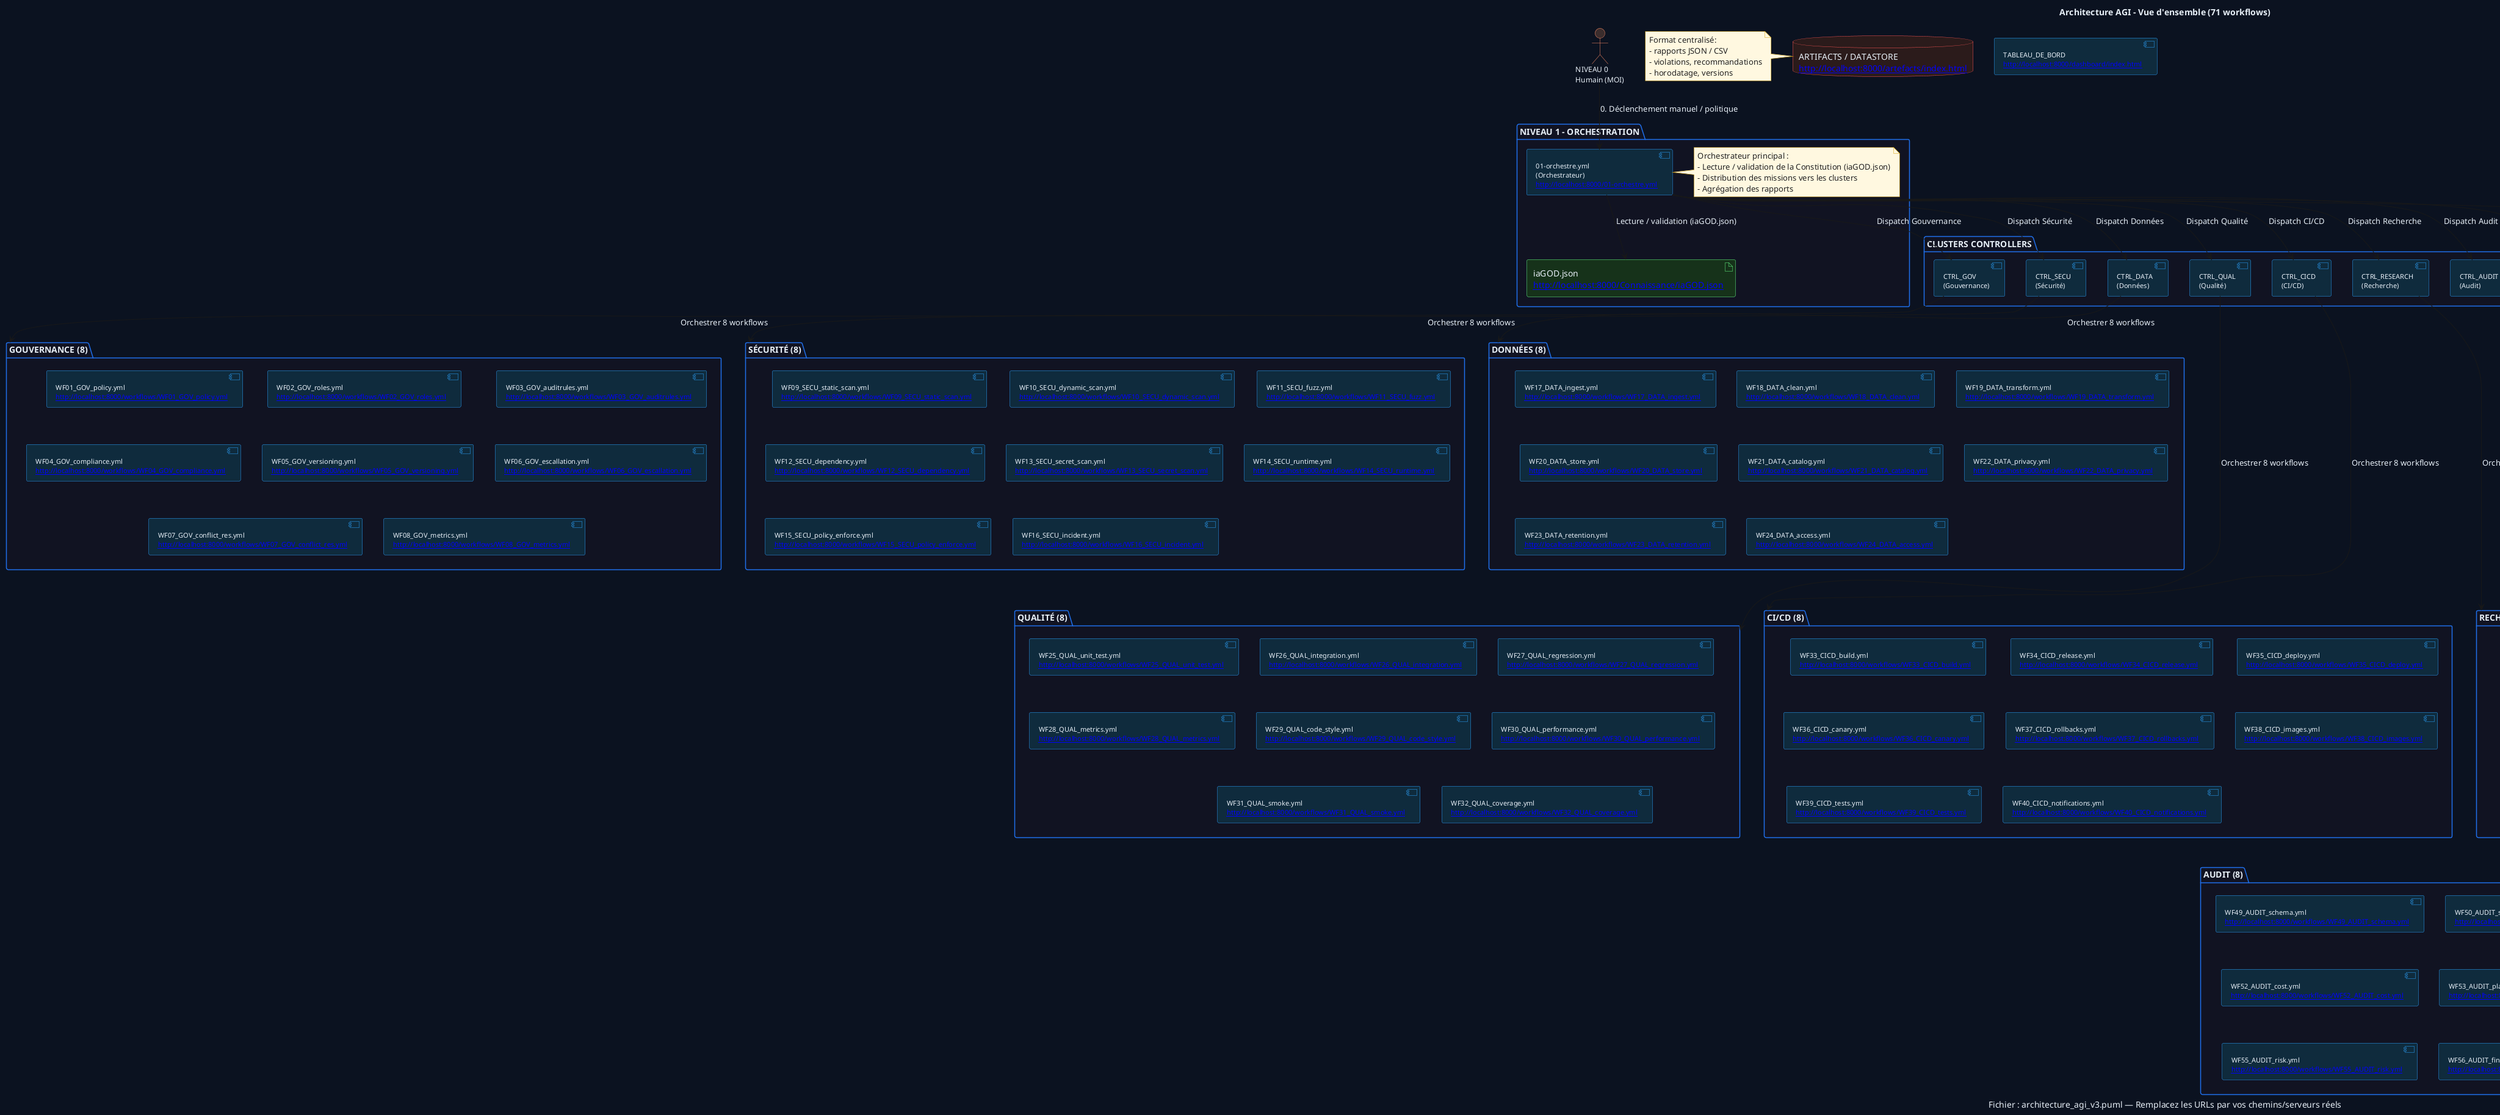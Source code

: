 @startuml AGI_Project_Architecture_v3
' ------------------------------------------------------------------
' Architecture AGI - version .puml valide, scalable (71 workflows)
' - Liens cliquables placés dans les composants / artefacts (http localhost)
' - Alias simples, pas de !theme, pas de !define
' - Regroupement en clusters pour lisibilité
' ------------------------------------------------------------------

title Architecture AGI - Vue d'ensemble (71 workflows)
caption Fichier : architecture_agi_v3.puml — Remplacez les URLs par vos chemins/serveurs réels

' -------------------------
' Style global
' -------------------------
skinparam backgroundColor #0b1220
skinparam defaultFontColor #e6eef6
skinparam package {
  BackgroundColor #111322
  BorderColor #1f6feb
}
skinparam component {
  BackgroundColor #0f2b3d
  BorderColor #2aa3ff
  FontSize 11
}
skinparam actor {
  BackgroundColor #3b2d2d
  BorderColor #ff8c66
  FontSize 12
}
skinparam database {
  BackgroundColor #2b1b1b
  BorderColor #ff5555
}
skinparam artifact {
  BackgroundColor #16321a
  BorderColor #66ff88
}
skinparam note {
  BackgroundColor #fff8e0
  BorderColor #d79f00
  FontColor #222222
}

' -------------------------
' Niveau 0 : Humain suprême
' -------------------------
actor "NIVEAU 0\nHumain (MOI)" as L0

' -------------------------
' Niveau 1 : Orchestration (Maître)
' -------------------------
package "NIVEAU 1 - ORCHESTRATION" as CLUSTER_ORCH {
  component "01-orchestre.yml\n(Orchestrateur)\n[[http://localhost:8000/01-orchestre.yml]]" as ORCHESTRATOR
  artifact "iaGOD.json\n[[http://localhost:8000/Connaissance/iaGOD.json]]" as IA_GOD
  note right of ORCHESTRATOR
    Orchestrateur principal :
    - Lecture / validation de la Constitution (iaGOD.json)
    - Distribution des missions vers les clusters
    - Agrégation des rapports
  end note
}

' -------------------------
' Cluster controllers (un par domaine)
' -------------------------
package "CLUSTERS CONTROLLERS" as CLUSTER_CONTROLLERS {
  component "CTRL_GOV\n(Gouvernance)" as CTRL_GOV
  component "CTRL_SECU\n(Sécurité)" as CTRL_SECU
  component "CTRL_DATA\n(Données)" as CTRL_DATA
  component "CTRL_QUAL\n(Qualité)" as CTRL_QUAL
  component "CTRL_CICD\n(CI/CD)" as CTRL_CICD
  component "CTRL_RESEARCH\n(Recherche)" as CTRL_RESEARCH
  component "CTRL_AUDIT\n(Audit)" as CTRL_AUDIT
  component "CTRL_ARCHIVE\n(Archivage)" as CTRL_ARCHIVE
  component "CTRL_MISC\n(Orch. Divers)" as CTRL_MISC
}

' -------------------------
' 71 Workflows — répartis dans 9 clusters
' (distribution : 8,8,8,8,8,8,8,8,7 = 71)
' -------------------------

' Cluster Gouvernance (8)
package "GOUVERNANCE (8)" as CL_GOV {
  component "WF01_GOV_policy.yml\n[[http://localhost:8000/workflows/WF01_GOV_policy.yml]]" as WF01
  component "WF02_GOV_roles.yml\n[[http://localhost:8000/workflows/WF02_GOV_roles.yml]]" as WF02
  component "WF03_GOV_auditrules.yml\n[[http://localhost:8000/workflows/WF03_GOV_auditrules.yml]]" as WF03
  component "WF04_GOV_compliance.yml\n[[http://localhost:8000/workflows/WF04_GOV_compliance.yml]]" as WF04
  component "WF05_GOV_versioning.yml\n[[http://localhost:8000/workflows/WF05_GOV_versioning.yml]]" as WF05
  component "WF06_GOV_escallation.yml\n[[http://localhost:8000/workflows/WF06_GOV_escallation.yml]]" as WF06
  component "WF07_GOV_conflict_res.yml\n[[http://localhost:8000/workflows/WF07_GOV_conflict_res.yml]]" as WF07
  component "WF08_GOV_metrics.yml\n[[http://localhost:8000/workflows/WF08_GOV_metrics.yml]]" as WF08
}

' Cluster Sécurité (8)
package "SÉCURITÉ (8)" as CL_SECU {
  component "WF09_SECU_static_scan.yml\n[[http://localhost:8000/workflows/WF09_SECU_static_scan.yml]]" as WF09
  component "WF10_SECU_dynamic_scan.yml\n[[http://localhost:8000/workflows/WF10_SECU_dynamic_scan.yml]]" as WF10
  component "WF11_SECU_fuzz.yml\n[[http://localhost:8000/workflows/WF11_SECU_fuzz.yml]]" as WF11
  component "WF12_SECU_dependency.yml\n[[http://localhost:8000/workflows/WF12_SECU_dependency.yml]]" as WF12
  component "WF13_SECU_secret_scan.yml\n[[http://localhost:8000/workflows/WF13_SECU_secret_scan.yml]]" as WF13
  component "WF14_SECU_runtime.yml\n[[http://localhost:8000/workflows/WF14_SECU_runtime.yml]]" as WF14
  component "WF15_SECU_policy_enforce.yml\n[[http://localhost:8000/workflows/WF15_SECU_policy_enforce.yml]]" as WF15
  component "WF16_SECU_incident.yml\n[[http://localhost:8000/workflows/WF16_SECU_incident.yml]]" as WF16
}

' Cluster Données (8)
package "DONNÉES (8)" as CL_DATA {
  component "WF17_DATA_ingest.yml\n[[http://localhost:8000/workflows/WF17_DATA_ingest.yml]]" as WF17
  component "WF18_DATA_clean.yml\n[[http://localhost:8000/workflows/WF18_DATA_clean.yml]]" as WF18
  component "WF19_DATA_transform.yml\n[[http://localhost:8000/workflows/WF19_DATA_transform.yml]]" as WF19
  component "WF20_DATA_store.yml\n[[http://localhost:8000/workflows/WF20_DATA_store.yml]]" as WF20
  component "WF21_DATA_catalog.yml\n[[http://localhost:8000/workflows/WF21_DATA_catalog.yml]]" as WF21
  component "WF22_DATA_privacy.yml\n[[http://localhost:8000/workflows/WF22_DATA_privacy.yml]]" as WF22
  component "WF23_DATA_retention.yml\n[[http://localhost:8000/workflows/WF23_DATA_retention.yml]]" as WF23
  component "WF24_DATA_access.yml\n[[http://localhost:8000/workflows/WF24_DATA_access.yml]]" as WF24
}

' Cluster Qualité (8)
package "QUALITÉ (8)" as CL_QUAL {
  component "WF25_QUAL_unit_test.yml\n[[http://localhost:8000/workflows/WF25_QUAL_unit_test.yml]]" as WF25
  component "WF26_QUAL_integration.yml\n[[http://localhost:8000/workflows/WF26_QUAL_integration.yml]]" as WF26
  component "WF27_QUAL_regression.yml\n[[http://localhost:8000/workflows/WF27_QUAL_regression.yml]]" as WF27
  component "WF28_QUAL_metrics.yml\n[[http://localhost:8000/workflows/WF28_QUAL_metrics.yml]]" as WF28
  component "WF29_QUAL_code_style.yml\n[[http://localhost:8000/workflows/WF29_QUAL_code_style.yml]]" as WF29
  component "WF30_QUAL_performance.yml\n[[http://localhost:8000/workflows/WF30_QUAL_performance.yml]]" as WF30
  component "WF31_QUAL_smoke.yml\n[[http://localhost:8000/workflows/WF31_QUAL_smoke.yml]]" as WF31
  component "WF32_QUAL_coverage.yml\n[[http://localhost:8000/workflows/WF32_QUAL_coverage.yml]]" as WF32
}

' Cluster CI/CD (8)
package "CI/CD (8)" as CL_CICD {
  component "WF33_CICD_build.yml\n[[http://localhost:8000/workflows/WF33_CICD_build.yml]]" as WF33
  component "WF34_CICD_release.yml\n[[http://localhost:8000/workflows/WF34_CICD_release.yml]]" as WF34
  component "WF35_CICD_deploy.yml\n[[http://localhost:8000/workflows/WF35_CICD_deploy.yml]]" as WF35
  component "WF36_CICD_canary.yml\n[[http://localhost:8000/workflows/WF36_CICD_canary.yml]]" as WF36
  component "WF37_CICD_rollbacks.yml\n[[http://localhost:8000/workflows/WF37_CICD_rollbacks.yml]]" as WF37
  component "WF38_CICD_images.yml\n[[http://localhost:8000/workflows/WF38_CICD_images.yml]]" as WF38
  component "WF39_CICD_tests.yml\n[[http://localhost:8000/workflows/WF39_CICD_tests.yml]]" as WF39
  component "WF40_CICD_notifications.yml\n[[http://localhost:8000/workflows/WF40_CICD_notifications.yml]]" as WF40
}

' Cluster Recherche (8)
package "RECHERCHE (8)" as CL_RES {
  component "WF41_RES_experiments.yml\n[[http://localhost:8000/workflows/WF41_RES_experiments.yml]]" as WF41
  component "WF42_RES_hyperparam.yml\n[[http://localhost:8000/workflows/WF42_RES_hyperparam.yml]]" as WF42
  component "WF43_RES_model_eval.yml\n[[http://localhost:8000/workflows/WF43_RES_model_eval.yml]]" as WF43
  component "WF44_RES_data_prep.yml\n[[http://localhost:8000/workflows/WF44_RES_data_prep.yml]]" as WF44
  component "WF45_RES_repro.yml\n[[http://localhost:8000/workflows/WF45_RES_repro.yml]]" as WF45
  component "WF46_RES_simulation.yml\n[[http://localhost:8000/workflows/WF46_RES_simulation.yml]]" as WF46
  component "WF47_RES_kb_update.yml\n[[http://localhost:8000/workflows/WF47_RES_kb_update.yml]]" as WF47
  component "WF48_RES_peer_review.yml\n[[http://localhost:8000/workflows/WF48_RES_peer_review.yml]]" as WF48
}

' Cluster Audit (8)
package "AUDIT (8)" as CL_AUDIT {
  component "WF49_AUDIT_schema.yml\n[[http://localhost:8000/workflows/WF49_AUDIT_schema.yml]]" as WF49
  component "WF50_AUDIT_security.yml\n[[http://localhost:8000/workflows/WF50_AUDIT_security.yml]]" as WF50
  component "WF51_AUDIT_simulation.yml\n[[http://localhost:8000/workflows/WF51_AUDIT_simulation.yml]]" as WF51
  component "WF52_AUDIT_cost.yml\n[[http://localhost:8000/workflows/WF52_AUDIT_cost.yml]]" as WF52
  component "WF53_AUDIT_plan.yml\n[[http://localhost:8000/workflows/WF53_AUDIT_plan.yml]]" as WF53
  component "WF54_AUDIT_compliance.yml\n[[http://localhost:8000/workflows/WF54_AUDIT_compliance.yml]]" as WF54
  component "WF55_AUDIT_risk.yml\n[[http://localhost:8000/workflows/WF55_AUDIT_risk.yml]]" as WF55
  component "WF56_AUDIT_final.yml\n[[http://localhost:8000/workflows/WF56_AUDIT_final.yml]]" as WF56
}

' Cluster Archivage (8)
package "ARCHIVAGE (8)" as CL_ARCH {
  component "WF57_ARCH_archive.yml\n[[http://localhost:8000/workflows/WF57_ARCH_archive.yml]]" as WF57
  component "WF58_ARCH_index.yml\n[[http://localhost:8000/workflows/WF58_ARCH_index.yml]]" as WF58
  component "WF59_ARCH_retention.yml\n[[http://localhost:8000/workflows/WF59_ARCH_retention.yml]]" as WF59
  component "WF60_ARCH_compress.yml\n[[http://localhost:8000/workflows/WF60_ARCH_compress.yml]]" as WF60
  component "WF61_ARCH_encrypt.yml\n[[http://localhost:8000/workflows/WF61_ARCH_encrypt.yml]]" as WF61
  component "WF62_ARCH_migration.yml\n[[http://localhost:8000/workflows/WF62_ARCH_migration.yml]]" as WF62
  component "WF63_ARCH_version.yml\n[[http://localhost:8000/workflows/WF63_ARCH_version.yml]]" as WF63
  component "WF64_ARCH_restore.yml\n[[http://localhost:8000/workflows/WF64_ARCH_restore.yml]]" as WF64
}

' Cluster Divers / Orchestration supplémentaire (7)
package "DIVERS (7)" as CL_MISC {
  component "WF65_MISC_monitor.yml\n[[http://localhost:8000/workflows/WF65_MISC_monitor.yml]]" as WF65
  component "WF66_MISC_alerts.yml\n[[http://localhost:8000/workflows/WF66_MISC_alerts.yml]]" as WF66
  component "WF67_MISC_ui.yml\n[[http://localhost:8000/workflows/WF67_MISC_ui.yml]]" as WF67
  component "WF68_MISC_telemetry.yml\n[[http://localhost:8000/workflows/WF68_MISC_telemetry.yml]]" as WF68
  component "WF69_MISC_cleanup.yml\n[[http://localhost:8000/workflows/WF69_MISC_cleanup.yml]]" as WF69
  component "WF70_MISC_scheduler.yml\n[[http://localhost:8000/workflows/WF70_MISC_scheduler.yml]]" as WF70
  component "WF71_MISC_backups.yml\n[[http://localhost:8000/workflows/WF71_MISC_backups.yml]]" as WF71
}

' -------------------------
' Artefacts et tableau de bord
' -------------------------
database "ARTIFACTS / DATASTORE\n[[http://localhost:8000/artefacts/index.html]]" as DATASTORE
component "TABLEAU_DE_BORD\n[[http://localhost:8000/dashboard/index.html]]" as DASHBOARD

note left of DATASTORE
  Format centralisé:
  - rapports JSON / CSV
  - violations, recommandations
  - horodatage, versions
end note

' -------------------------
' Principaux flux (compact, lisible)
' -------------------------
L0 --> ORCHESTRATOR : "0. Déclenchement manuel / politique"
ORCHESTRATOR --> IA_GOD : "Lecture / validation (iaGOD.json)"
ORCHESTRATOR --> CTRL_GOV : "Dispatch Gouvernance"
ORCHESTRATOR --> CTRL_SECU : "Dispatch Sécurité"
ORCHESTRATOR --> CTRL_DATA : "Dispatch Données"
ORCHESTRATOR --> CTRL_QUAL : "Dispatch Qualité"
ORCHESTRATOR --> CTRL_CICD : "Dispatch CI/CD"
ORCHESTRATOR --> CTRL_RESEARCH : "Dispatch Recherche"
ORCHESTRATOR --> CTRL_AUDIT : "Dispatch Audit"
ORCHESTRATOR --> CTRL_ARCHIVE : "Dispatch Archivage"
ORCHESTRATOR --> CTRL_MISC : "Dispatch Divers"

' Controllers -> clusters (flux organiques, 1 flèche par cluster pour clarté)
CTRL_GOV --> CL_GOV : "Orchestrer 8 workflows"
CTRL_SECU --> CL_SECU : "Orchestrer 8 workflows"
CTRL_DATA --> CL_DATA : "Orchestrer 8 workflows"
CTRL_QUAL --> CL_QUAL : "Orchestrer 8 workflows"
CTRL_CICD --> CL_CICD : "Orchestrer 8 workflows"
CTRL_RESEARCH --> CL_RES : "Orchestrer 8 workflows"
CTRL_AUDIT --> CL_AUDIT : "Orchestrer 8 workflows"
